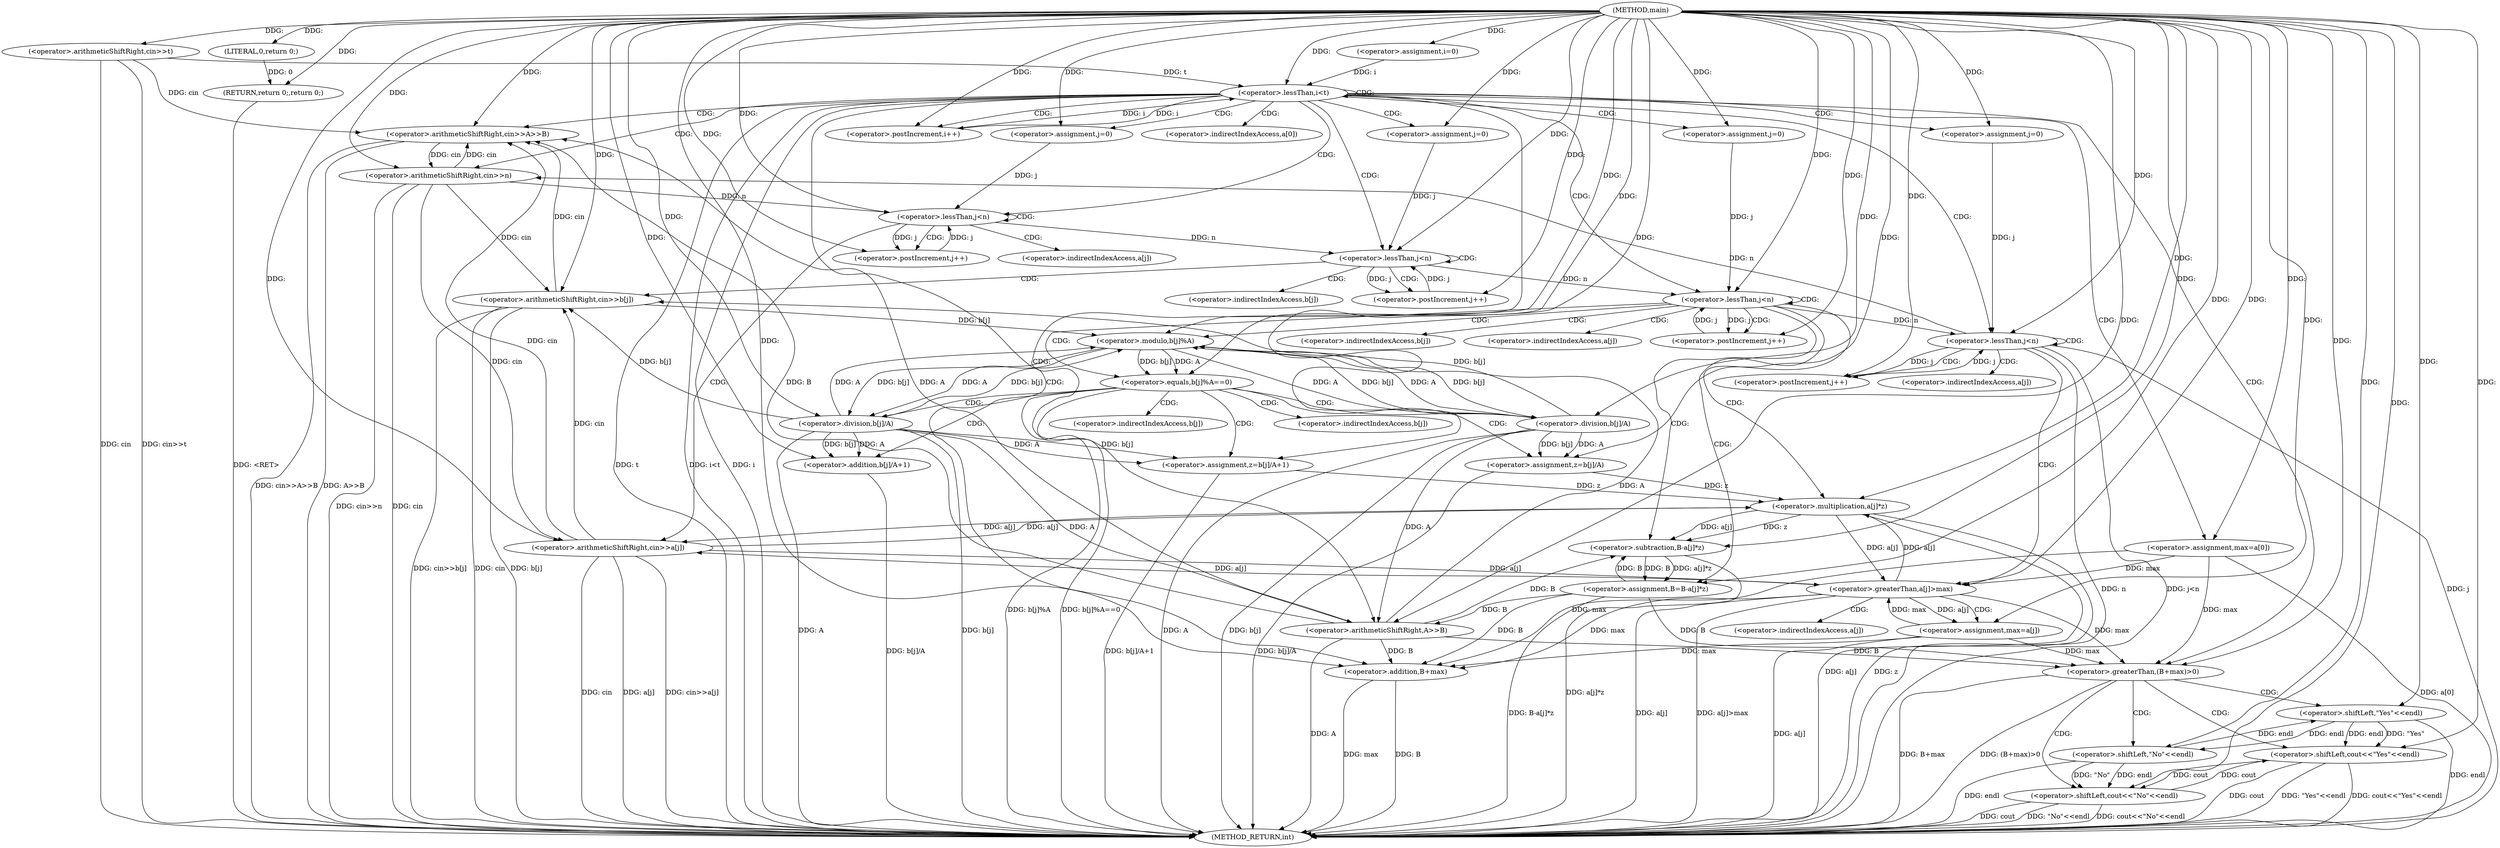 digraph "main" {  
"1000101" [label = "(METHOD,main)" ]
"1000261" [label = "(METHOD_RETURN,int)" ]
"1000104" [label = "(<operator>.arithmeticShiftRight,cin>>t)" ]
"1000259" [label = "(RETURN,return 0;,return 0;)" ]
"1000109" [label = "(<operator>.assignment,i=0)" ]
"1000112" [label = "(<operator>.lessThan,i<t)" ]
"1000115" [label = "(<operator>.postIncrement,i++)" ]
"1000260" [label = "(LITERAL,0,return 0;)" ]
"1000120" [label = "(<operator>.arithmeticShiftRight,cin>>A>>B)" ]
"1000126" [label = "(<operator>.arithmeticShiftRight,cin>>n)" ]
"1000212" [label = "(<operator>.assignment,max=a[0])" ]
"1000133" [label = "(<operator>.assignment,j=0)" ]
"1000136" [label = "(<operator>.lessThan,j<n)" ]
"1000139" [label = "(<operator>.postIncrement,j++)" ]
"1000149" [label = "(<operator>.assignment,j=0)" ]
"1000152" [label = "(<operator>.lessThan,j<n)" ]
"1000155" [label = "(<operator>.postIncrement,j++)" ]
"1000165" [label = "(<operator>.assignment,j=0)" ]
"1000168" [label = "(<operator>.lessThan,j<n)" ]
"1000171" [label = "(<operator>.postIncrement,j++)" ]
"1000219" [label = "(<operator>.assignment,j=0)" ]
"1000222" [label = "(<operator>.lessThan,j<n)" ]
"1000225" [label = "(<operator>.postIncrement,j++)" ]
"1000241" [label = "(<operator>.greaterThan,(B+max)>0)" ]
"1000122" [label = "(<operator>.arithmeticShiftRight,A>>B)" ]
"1000142" [label = "(<operator>.arithmeticShiftRight,cin>>a[j])" ]
"1000158" [label = "(<operator>.arithmeticShiftRight,cin>>b[j])" ]
"1000202" [label = "(<operator>.assignment,B=B-a[j]*z)" ]
"1000247" [label = "(<operator>.shiftLeft,cout<<\"Yes\"<<endl)" ]
"1000176" [label = "(<operator>.equals,b[j]%A==0)" ]
"1000229" [label = "(<operator>.greaterThan,a[j]>max)" ]
"1000242" [label = "(<operator>.addition,B+max)" ]
"1000254" [label = "(<operator>.shiftLeft,cout<<\"No\"<<endl)" ]
"1000184" [label = "(<operator>.assignment,z=b[j]/A)" ]
"1000204" [label = "(<operator>.subtraction,B-a[j]*z)" ]
"1000235" [label = "(<operator>.assignment,max=a[j])" ]
"1000249" [label = "(<operator>.shiftLeft,\"Yes\"<<endl)" ]
"1000177" [label = "(<operator>.modulo,b[j]%A)" ]
"1000193" [label = "(<operator>.assignment,z=b[j]/A+1)" ]
"1000206" [label = "(<operator>.multiplication,a[j]*z)" ]
"1000256" [label = "(<operator>.shiftLeft,\"No\"<<endl)" ]
"1000186" [label = "(<operator>.division,b[j]/A)" ]
"1000195" [label = "(<operator>.addition,b[j]/A+1)" ]
"1000196" [label = "(<operator>.division,b[j]/A)" ]
"1000214" [label = "(<operator>.indirectIndexAccess,a[0])" ]
"1000144" [label = "(<operator>.indirectIndexAccess,a[j])" ]
"1000160" [label = "(<operator>.indirectIndexAccess,b[j])" ]
"1000230" [label = "(<operator>.indirectIndexAccess,a[j])" ]
"1000178" [label = "(<operator>.indirectIndexAccess,b[j])" ]
"1000207" [label = "(<operator>.indirectIndexAccess,a[j])" ]
"1000237" [label = "(<operator>.indirectIndexAccess,a[j])" ]
"1000187" [label = "(<operator>.indirectIndexAccess,b[j])" ]
"1000197" [label = "(<operator>.indirectIndexAccess,b[j])" ]
  "1000104" -> "1000261"  [ label = "DDG: cin"] 
  "1000104" -> "1000261"  [ label = "DDG: cin>>t"] 
  "1000112" -> "1000261"  [ label = "DDG: i"] 
  "1000112" -> "1000261"  [ label = "DDG: t"] 
  "1000112" -> "1000261"  [ label = "DDG: i<t"] 
  "1000122" -> "1000261"  [ label = "DDG: A"] 
  "1000120" -> "1000261"  [ label = "DDG: A>>B"] 
  "1000120" -> "1000261"  [ label = "DDG: cin>>A>>B"] 
  "1000126" -> "1000261"  [ label = "DDG: cin"] 
  "1000126" -> "1000261"  [ label = "DDG: cin>>n"] 
  "1000212" -> "1000261"  [ label = "DDG: a[0]"] 
  "1000222" -> "1000261"  [ label = "DDG: j"] 
  "1000222" -> "1000261"  [ label = "DDG: n"] 
  "1000222" -> "1000261"  [ label = "DDG: j<n"] 
  "1000242" -> "1000261"  [ label = "DDG: B"] 
  "1000242" -> "1000261"  [ label = "DDG: max"] 
  "1000241" -> "1000261"  [ label = "DDG: B+max"] 
  "1000241" -> "1000261"  [ label = "DDG: (B+max)>0"] 
  "1000254" -> "1000261"  [ label = "DDG: cout"] 
  "1000256" -> "1000261"  [ label = "DDG: endl"] 
  "1000254" -> "1000261"  [ label = "DDG: \"No\"<<endl"] 
  "1000254" -> "1000261"  [ label = "DDG: cout<<\"No\"<<endl"] 
  "1000247" -> "1000261"  [ label = "DDG: cout"] 
  "1000249" -> "1000261"  [ label = "DDG: endl"] 
  "1000247" -> "1000261"  [ label = "DDG: \"Yes\"<<endl"] 
  "1000247" -> "1000261"  [ label = "DDG: cout<<\"Yes\"<<endl"] 
  "1000229" -> "1000261"  [ label = "DDG: a[j]"] 
  "1000229" -> "1000261"  [ label = "DDG: a[j]>max"] 
  "1000235" -> "1000261"  [ label = "DDG: a[j]"] 
  "1000176" -> "1000261"  [ label = "DDG: b[j]%A"] 
  "1000176" -> "1000261"  [ label = "DDG: b[j]%A==0"] 
  "1000196" -> "1000261"  [ label = "DDG: b[j]"] 
  "1000196" -> "1000261"  [ label = "DDG: A"] 
  "1000195" -> "1000261"  [ label = "DDG: b[j]/A"] 
  "1000193" -> "1000261"  [ label = "DDG: b[j]/A+1"] 
  "1000186" -> "1000261"  [ label = "DDG: b[j]"] 
  "1000186" -> "1000261"  [ label = "DDG: A"] 
  "1000184" -> "1000261"  [ label = "DDG: b[j]/A"] 
  "1000206" -> "1000261"  [ label = "DDG: a[j]"] 
  "1000206" -> "1000261"  [ label = "DDG: z"] 
  "1000204" -> "1000261"  [ label = "DDG: a[j]*z"] 
  "1000202" -> "1000261"  [ label = "DDG: B-a[j]*z"] 
  "1000158" -> "1000261"  [ label = "DDG: cin"] 
  "1000158" -> "1000261"  [ label = "DDG: b[j]"] 
  "1000158" -> "1000261"  [ label = "DDG: cin>>b[j]"] 
  "1000142" -> "1000261"  [ label = "DDG: cin"] 
  "1000142" -> "1000261"  [ label = "DDG: a[j]"] 
  "1000142" -> "1000261"  [ label = "DDG: cin>>a[j]"] 
  "1000259" -> "1000261"  [ label = "DDG: <RET>"] 
  "1000260" -> "1000259"  [ label = "DDG: 0"] 
  "1000101" -> "1000259"  [ label = "DDG: "] 
  "1000101" -> "1000104"  [ label = "DDG: "] 
  "1000101" -> "1000109"  [ label = "DDG: "] 
  "1000101" -> "1000260"  [ label = "DDG: "] 
  "1000109" -> "1000112"  [ label = "DDG: i"] 
  "1000115" -> "1000112"  [ label = "DDG: i"] 
  "1000101" -> "1000112"  [ label = "DDG: "] 
  "1000104" -> "1000112"  [ label = "DDG: t"] 
  "1000112" -> "1000115"  [ label = "DDG: i"] 
  "1000101" -> "1000115"  [ label = "DDG: "] 
  "1000104" -> "1000120"  [ label = "DDG: cin"] 
  "1000126" -> "1000120"  [ label = "DDG: cin"] 
  "1000158" -> "1000120"  [ label = "DDG: cin"] 
  "1000142" -> "1000120"  [ label = "DDG: cin"] 
  "1000101" -> "1000120"  [ label = "DDG: "] 
  "1000122" -> "1000120"  [ label = "DDG: A"] 
  "1000122" -> "1000120"  [ label = "DDG: B"] 
  "1000120" -> "1000126"  [ label = "DDG: cin"] 
  "1000101" -> "1000126"  [ label = "DDG: "] 
  "1000222" -> "1000126"  [ label = "DDG: n"] 
  "1000101" -> "1000133"  [ label = "DDG: "] 
  "1000101" -> "1000149"  [ label = "DDG: "] 
  "1000101" -> "1000165"  [ label = "DDG: "] 
  "1000101" -> "1000212"  [ label = "DDG: "] 
  "1000101" -> "1000219"  [ label = "DDG: "] 
  "1000196" -> "1000122"  [ label = "DDG: A"] 
  "1000186" -> "1000122"  [ label = "DDG: A"] 
  "1000101" -> "1000122"  [ label = "DDG: "] 
  "1000202" -> "1000122"  [ label = "DDG: B"] 
  "1000133" -> "1000136"  [ label = "DDG: j"] 
  "1000139" -> "1000136"  [ label = "DDG: j"] 
  "1000101" -> "1000136"  [ label = "DDG: "] 
  "1000126" -> "1000136"  [ label = "DDG: n"] 
  "1000136" -> "1000139"  [ label = "DDG: j"] 
  "1000101" -> "1000139"  [ label = "DDG: "] 
  "1000149" -> "1000152"  [ label = "DDG: j"] 
  "1000155" -> "1000152"  [ label = "DDG: j"] 
  "1000101" -> "1000152"  [ label = "DDG: "] 
  "1000136" -> "1000152"  [ label = "DDG: n"] 
  "1000152" -> "1000155"  [ label = "DDG: j"] 
  "1000101" -> "1000155"  [ label = "DDG: "] 
  "1000165" -> "1000168"  [ label = "DDG: j"] 
  "1000171" -> "1000168"  [ label = "DDG: j"] 
  "1000101" -> "1000168"  [ label = "DDG: "] 
  "1000152" -> "1000168"  [ label = "DDG: n"] 
  "1000168" -> "1000171"  [ label = "DDG: j"] 
  "1000101" -> "1000171"  [ label = "DDG: "] 
  "1000204" -> "1000202"  [ label = "DDG: a[j]*z"] 
  "1000204" -> "1000202"  [ label = "DDG: B"] 
  "1000219" -> "1000222"  [ label = "DDG: j"] 
  "1000225" -> "1000222"  [ label = "DDG: j"] 
  "1000101" -> "1000222"  [ label = "DDG: "] 
  "1000168" -> "1000222"  [ label = "DDG: n"] 
  "1000222" -> "1000225"  [ label = "DDG: j"] 
  "1000101" -> "1000225"  [ label = "DDG: "] 
  "1000122" -> "1000241"  [ label = "DDG: B"] 
  "1000202" -> "1000241"  [ label = "DDG: B"] 
  "1000101" -> "1000241"  [ label = "DDG: "] 
  "1000212" -> "1000241"  [ label = "DDG: max"] 
  "1000229" -> "1000241"  [ label = "DDG: max"] 
  "1000235" -> "1000241"  [ label = "DDG: max"] 
  "1000126" -> "1000142"  [ label = "DDG: cin"] 
  "1000101" -> "1000142"  [ label = "DDG: "] 
  "1000229" -> "1000142"  [ label = "DDG: a[j]"] 
  "1000206" -> "1000142"  [ label = "DDG: a[j]"] 
  "1000126" -> "1000158"  [ label = "DDG: cin"] 
  "1000142" -> "1000158"  [ label = "DDG: cin"] 
  "1000101" -> "1000158"  [ label = "DDG: "] 
  "1000196" -> "1000158"  [ label = "DDG: b[j]"] 
  "1000186" -> "1000158"  [ label = "DDG: b[j]"] 
  "1000101" -> "1000202"  [ label = "DDG: "] 
  "1000122" -> "1000242"  [ label = "DDG: B"] 
  "1000202" -> "1000242"  [ label = "DDG: B"] 
  "1000101" -> "1000242"  [ label = "DDG: "] 
  "1000212" -> "1000242"  [ label = "DDG: max"] 
  "1000229" -> "1000242"  [ label = "DDG: max"] 
  "1000235" -> "1000242"  [ label = "DDG: max"] 
  "1000254" -> "1000247"  [ label = "DDG: cout"] 
  "1000101" -> "1000247"  [ label = "DDG: "] 
  "1000249" -> "1000247"  [ label = "DDG: \"Yes\""] 
  "1000249" -> "1000247"  [ label = "DDG: endl"] 
  "1000177" -> "1000176"  [ label = "DDG: b[j]"] 
  "1000177" -> "1000176"  [ label = "DDG: A"] 
  "1000101" -> "1000176"  [ label = "DDG: "] 
  "1000186" -> "1000184"  [ label = "DDG: A"] 
  "1000186" -> "1000184"  [ label = "DDG: b[j]"] 
  "1000122" -> "1000204"  [ label = "DDG: B"] 
  "1000202" -> "1000204"  [ label = "DDG: B"] 
  "1000101" -> "1000204"  [ label = "DDG: "] 
  "1000206" -> "1000204"  [ label = "DDG: z"] 
  "1000206" -> "1000204"  [ label = "DDG: a[j]"] 
  "1000206" -> "1000229"  [ label = "DDG: a[j]"] 
  "1000142" -> "1000229"  [ label = "DDG: a[j]"] 
  "1000212" -> "1000229"  [ label = "DDG: max"] 
  "1000235" -> "1000229"  [ label = "DDG: max"] 
  "1000101" -> "1000229"  [ label = "DDG: "] 
  "1000229" -> "1000235"  [ label = "DDG: a[j]"] 
  "1000101" -> "1000249"  [ label = "DDG: "] 
  "1000256" -> "1000249"  [ label = "DDG: endl"] 
  "1000247" -> "1000254"  [ label = "DDG: cout"] 
  "1000101" -> "1000254"  [ label = "DDG: "] 
  "1000256" -> "1000254"  [ label = "DDG: endl"] 
  "1000256" -> "1000254"  [ label = "DDG: \"No\""] 
  "1000196" -> "1000177"  [ label = "DDG: b[j]"] 
  "1000186" -> "1000177"  [ label = "DDG: b[j]"] 
  "1000158" -> "1000177"  [ label = "DDG: b[j]"] 
  "1000122" -> "1000177"  [ label = "DDG: A"] 
  "1000196" -> "1000177"  [ label = "DDG: A"] 
  "1000186" -> "1000177"  [ label = "DDG: A"] 
  "1000101" -> "1000177"  [ label = "DDG: "] 
  "1000101" -> "1000184"  [ label = "DDG: "] 
  "1000101" -> "1000193"  [ label = "DDG: "] 
  "1000196" -> "1000193"  [ label = "DDG: A"] 
  "1000196" -> "1000193"  [ label = "DDG: b[j]"] 
  "1000229" -> "1000206"  [ label = "DDG: a[j]"] 
  "1000142" -> "1000206"  [ label = "DDG: a[j]"] 
  "1000193" -> "1000206"  [ label = "DDG: z"] 
  "1000184" -> "1000206"  [ label = "DDG: z"] 
  "1000101" -> "1000206"  [ label = "DDG: "] 
  "1000101" -> "1000235"  [ label = "DDG: "] 
  "1000101" -> "1000256"  [ label = "DDG: "] 
  "1000249" -> "1000256"  [ label = "DDG: endl"] 
  "1000177" -> "1000186"  [ label = "DDG: b[j]"] 
  "1000177" -> "1000186"  [ label = "DDG: A"] 
  "1000101" -> "1000186"  [ label = "DDG: "] 
  "1000196" -> "1000195"  [ label = "DDG: A"] 
  "1000196" -> "1000195"  [ label = "DDG: b[j]"] 
  "1000101" -> "1000195"  [ label = "DDG: "] 
  "1000177" -> "1000196"  [ label = "DDG: b[j]"] 
  "1000177" -> "1000196"  [ label = "DDG: A"] 
  "1000101" -> "1000196"  [ label = "DDG: "] 
  "1000112" -> "1000133"  [ label = "CDG: "] 
  "1000112" -> "1000165"  [ label = "CDG: "] 
  "1000112" -> "1000149"  [ label = "CDG: "] 
  "1000112" -> "1000219"  [ label = "CDG: "] 
  "1000112" -> "1000122"  [ label = "CDG: "] 
  "1000112" -> "1000112"  [ label = "CDG: "] 
  "1000112" -> "1000120"  [ label = "CDG: "] 
  "1000112" -> "1000222"  [ label = "CDG: "] 
  "1000112" -> "1000242"  [ label = "CDG: "] 
  "1000112" -> "1000214"  [ label = "CDG: "] 
  "1000112" -> "1000126"  [ label = "CDG: "] 
  "1000112" -> "1000152"  [ label = "CDG: "] 
  "1000112" -> "1000136"  [ label = "CDG: "] 
  "1000112" -> "1000212"  [ label = "CDG: "] 
  "1000112" -> "1000168"  [ label = "CDG: "] 
  "1000112" -> "1000241"  [ label = "CDG: "] 
  "1000112" -> "1000115"  [ label = "CDG: "] 
  "1000136" -> "1000142"  [ label = "CDG: "] 
  "1000136" -> "1000139"  [ label = "CDG: "] 
  "1000136" -> "1000144"  [ label = "CDG: "] 
  "1000136" -> "1000136"  [ label = "CDG: "] 
  "1000152" -> "1000160"  [ label = "CDG: "] 
  "1000152" -> "1000152"  [ label = "CDG: "] 
  "1000152" -> "1000158"  [ label = "CDG: "] 
  "1000152" -> "1000155"  [ label = "CDG: "] 
  "1000168" -> "1000204"  [ label = "CDG: "] 
  "1000168" -> "1000206"  [ label = "CDG: "] 
  "1000168" -> "1000176"  [ label = "CDG: "] 
  "1000168" -> "1000168"  [ label = "CDG: "] 
  "1000168" -> "1000178"  [ label = "CDG: "] 
  "1000168" -> "1000207"  [ label = "CDG: "] 
  "1000168" -> "1000202"  [ label = "CDG: "] 
  "1000168" -> "1000171"  [ label = "CDG: "] 
  "1000168" -> "1000177"  [ label = "CDG: "] 
  "1000222" -> "1000222"  [ label = "CDG: "] 
  "1000222" -> "1000229"  [ label = "CDG: "] 
  "1000222" -> "1000230"  [ label = "CDG: "] 
  "1000222" -> "1000225"  [ label = "CDG: "] 
  "1000241" -> "1000254"  [ label = "CDG: "] 
  "1000241" -> "1000247"  [ label = "CDG: "] 
  "1000241" -> "1000249"  [ label = "CDG: "] 
  "1000241" -> "1000256"  [ label = "CDG: "] 
  "1000176" -> "1000197"  [ label = "CDG: "] 
  "1000176" -> "1000187"  [ label = "CDG: "] 
  "1000176" -> "1000195"  [ label = "CDG: "] 
  "1000176" -> "1000186"  [ label = "CDG: "] 
  "1000176" -> "1000196"  [ label = "CDG: "] 
  "1000176" -> "1000193"  [ label = "CDG: "] 
  "1000176" -> "1000184"  [ label = "CDG: "] 
  "1000229" -> "1000235"  [ label = "CDG: "] 
  "1000229" -> "1000237"  [ label = "CDG: "] 
}
